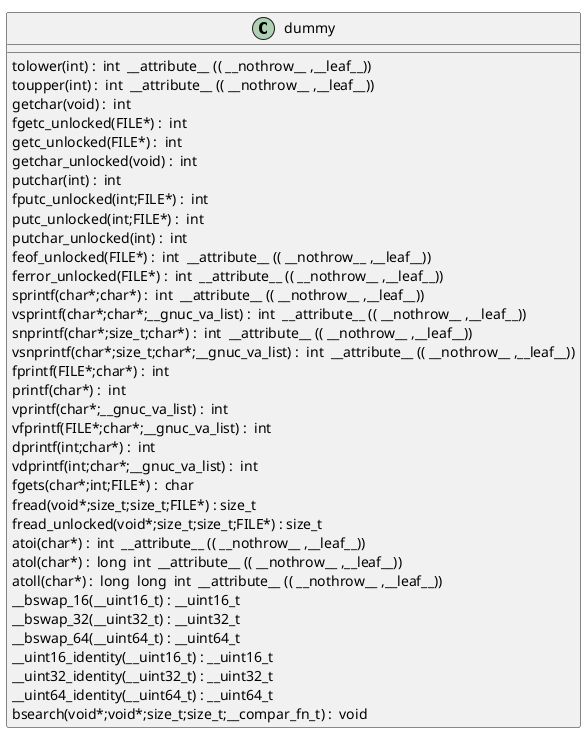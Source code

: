 @startuml
!pragma layout smetana
class dummy {
tolower(int) :  int  __attribute__ (( __nothrow__ ,__leaf__)) [[[./../.././qc/apps/s_server.c.html#244]]]
toupper(int) :  int  __attribute__ (( __nothrow__ ,__leaf__)) [[[./../.././qc/apps/s_server.c.html#250]]]
getchar(void) :  int  [[[./../.././qc/apps/s_server.c.html#877]]]
fgetc_unlocked(FILE*) :  int  [[[./../.././qc/apps/s_server.c.html#886]]]
getc_unlocked(FILE*) :  int  [[[./../.././qc/apps/s_server.c.html#896]]]
getchar_unlocked(void) :  int  [[[./../.././qc/apps/s_server.c.html#903]]]
putchar(int) :  int  [[[./../.././qc/apps/s_server.c.html#912]]]
fputc_unlocked(int;FILE*) :  int  [[[./../.././qc/apps/s_server.c.html#921]]]
putc_unlocked(int;FILE*) :  int  [[[./../.././qc/apps/s_server.c.html#931]]]
putchar_unlocked(int) :  int  [[[./../.././qc/apps/s_server.c.html#938]]]
feof_unlocked(FILE*) :  int  __attribute__ (( __nothrow__ ,__leaf__)) [[[./../.././qc/apps/s_server.c.html#944]]]
ferror_unlocked(FILE*) :  int  __attribute__ (( __nothrow__ ,__leaf__)) [[[./../.././qc/apps/s_server.c.html#951]]]
sprintf(char*;char*) :  int  __attribute__ (( __nothrow__ ,__leaf__)) [[[./../.././qc/apps/s_server.c.html#970]]]
vsprintf(char*;char*;__gnuc_va_list) :  int  __attribute__ (( __nothrow__ ,__leaf__)) [[[./../.././qc/apps/s_server.c.html#983]]]
snprintf(char*;size_t;char*) :  int  __attribute__ (( __nothrow__ ,__leaf__)) [[[./../.././qc/apps/s_server.c.html#1002]]]
vsnprintf(char*;size_t;char*;__gnuc_va_list) :  int  __attribute__ (( __nothrow__ ,__leaf__)) [[[./../.././qc/apps/s_server.c.html#1016]]]
fprintf(FILE*;char*) :  int  [[[./../.././qc/apps/s_server.c.html#1037]]]
printf(char*) :  int  [[[./../.././qc/apps/s_server.c.html#1044]]]
vprintf(char*;__gnuc_va_list) :  int  [[[./../.././qc/apps/s_server.c.html#1056]]]
vfprintf(FILE*;char*;__gnuc_va_list) :  int  [[[./../.././qc/apps/s_server.c.html#1066]]]
dprintf(int;char*) :  int  [[[./../.././qc/apps/s_server.c.html#1081]]]
vdprintf(int;char*;__gnuc_va_list) :  int  [[[./../.././qc/apps/s_server.c.html#1092]]]
fgets(char*;int;FILE*) :  char  [[[./../.././qc/apps/s_server.c.html#1111]]]
fread(void*;size_t;size_t;FILE*) : size_t [[[./../.././qc/apps/s_server.c.html#1137]]]
fread_unlocked(void*;size_t;size_t;FILE*) : size_t [[[./../.././qc/apps/s_server.c.html#1164]]]
atoi(char*) :  int  __attribute__ (( __nothrow__ ,__leaf__)) [[[./../.././qc/apps/s_server.c.html#1324]]]
atol(char*) :  long  int  __attribute__ (( __nothrow__ ,__leaf__)) [[[./../.././qc/apps/s_server.c.html#1329]]]
atoll(char*) :  long  long  int  __attribute__ (( __nothrow__ ,__leaf__)) [[[./../.././qc/apps/s_server.c.html#1336]]]
__bswap_16(__uint16_t) : __uint16_t [[[./../.././qc/apps/s_server.c.html#1483]]]
__bswap_32(__uint32_t) : __uint32_t [[[./../.././qc/apps/s_server.c.html#1498]]]
__bswap_64(__uint64_t) : __uint64_t [[[./../.././qc/apps/s_server.c.html#1508]]]
__uint16_identity(__uint16_t) : __uint16_t [[[./../.././qc/apps/s_server.c.html#1520]]]
__uint32_identity(__uint32_t) : __uint32_t [[[./../.././qc/apps/s_server.c.html#1526]]]
__uint64_identity(__uint64_t) : __uint64_t [[[./../.././qc/apps/s_server.c.html#1532]]]
bsearch(void*;void*;size_t;size_t;__compar_fn_t) :  void  [[[./../.././qc/apps/s_server.c.html#2200]]]
} 
@enduml
